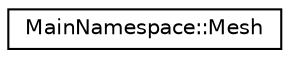 digraph "Graphical Class Hierarchy"
{
 // INTERACTIVE_SVG=YES
 // LATEX_PDF_SIZE
  edge [fontname="Helvetica",fontsize="10",labelfontname="Helvetica",labelfontsize="10"];
  node [fontname="Helvetica",fontsize="10",shape=record];
  rankdir="LR";
  Node0 [label="MainNamespace::Mesh",height=0.2,width=0.4,color="black", fillcolor="white", style="filled",URL="$struct_main_namespace_1_1_mesh.html",tooltip=" "];
}
